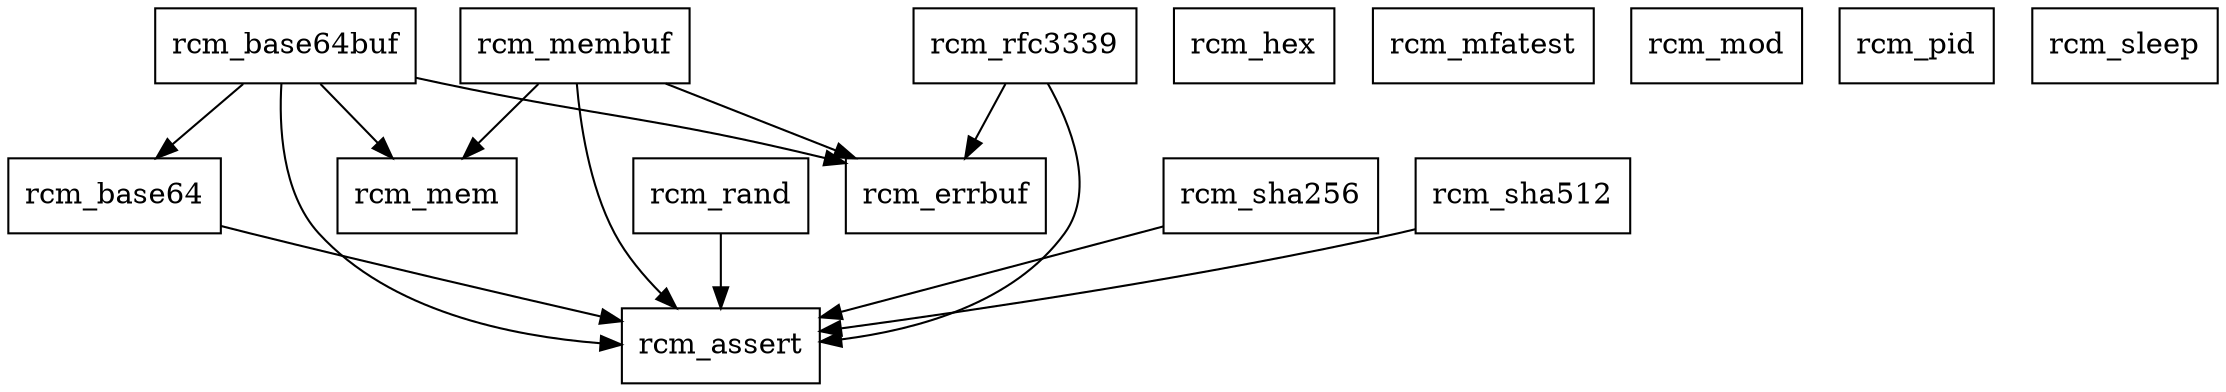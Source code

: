 strict digraph {
  rcm_assert [shape=box]
  rcm_base64 [shape=box]
  rcm_base64buf [shape=box]
  rcm_errbuf [shape=box]
  rcm_hex [shape=box]
  rcm_mem [shape=box]
  rcm_membuf [shape=box]
  rcm_mfatest [shape=box]
  rcm_mod [shape=box]
  rcm_pid [shape=box]
  rcm_rand [shape=box]
  rcm_rfc3339 [shape=box]
  rcm_sha256[shape=box]
  rcm_sha512[shape=box]
  rcm_sleep [shape=box]
  rcm_base64 -> rcm_assert
  rcm_base64buf -> rcm_assert
  rcm_base64buf -> rcm_base64
  rcm_base64buf -> rcm_errbuf
  rcm_base64buf -> rcm_mem
  rcm_membuf -> rcm_assert
  rcm_membuf -> rcm_errbuf
  rcm_membuf -> rcm_mem
  rcm_rand -> rcm_assert
  rcm_rfc3339 -> rcm_assert
  rcm_rfc3339 -> rcm_errbuf
  rcm_sha256 -> rcm_assert
  rcm_sha512 -> rcm_assert
}

